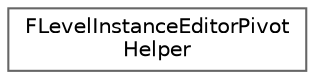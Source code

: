 digraph "Graphical Class Hierarchy"
{
 // INTERACTIVE_SVG=YES
 // LATEX_PDF_SIZE
  bgcolor="transparent";
  edge [fontname=Helvetica,fontsize=10,labelfontname=Helvetica,labelfontsize=10];
  node [fontname=Helvetica,fontsize=10,shape=box,height=0.2,width=0.4];
  rankdir="LR";
  Node0 [id="Node000000",label="FLevelInstanceEditorPivot\lHelper",height=0.2,width=0.4,color="grey40", fillcolor="white", style="filled",URL="$d2/d0b/classFLevelInstanceEditorPivotHelper.html",tooltip=" "];
}
